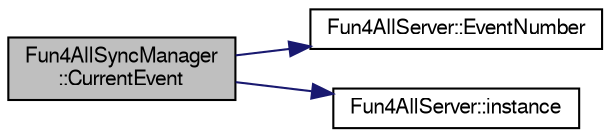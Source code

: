 digraph "Fun4AllSyncManager::CurrentEvent"
{
  bgcolor="transparent";
  edge [fontname="FreeSans",fontsize="10",labelfontname="FreeSans",labelfontsize="10"];
  node [fontname="FreeSans",fontsize="10",shape=record];
  rankdir="LR";
  Node1 [label="Fun4AllSyncManager\l::CurrentEvent",height=0.2,width=0.4,color="black", fillcolor="grey75", style="filled" fontcolor="black"];
  Node1 -> Node2 [color="midnightblue",fontsize="10",style="solid",fontname="FreeSans"];
  Node2 [label="Fun4AllServer::EventNumber",height=0.2,width=0.4,color="black",URL="$da/d29/classFun4AllServer.html#ac694f7821d6033f7734fa656ce7e38e0"];
  Node1 -> Node3 [color="midnightblue",fontsize="10",style="solid",fontname="FreeSans"];
  Node3 [label="Fun4AllServer::instance",height=0.2,width=0.4,color="black",URL="$da/d29/classFun4AllServer.html#a3e55156f91b2c94bb6c4ef33ffce587a"];
}
